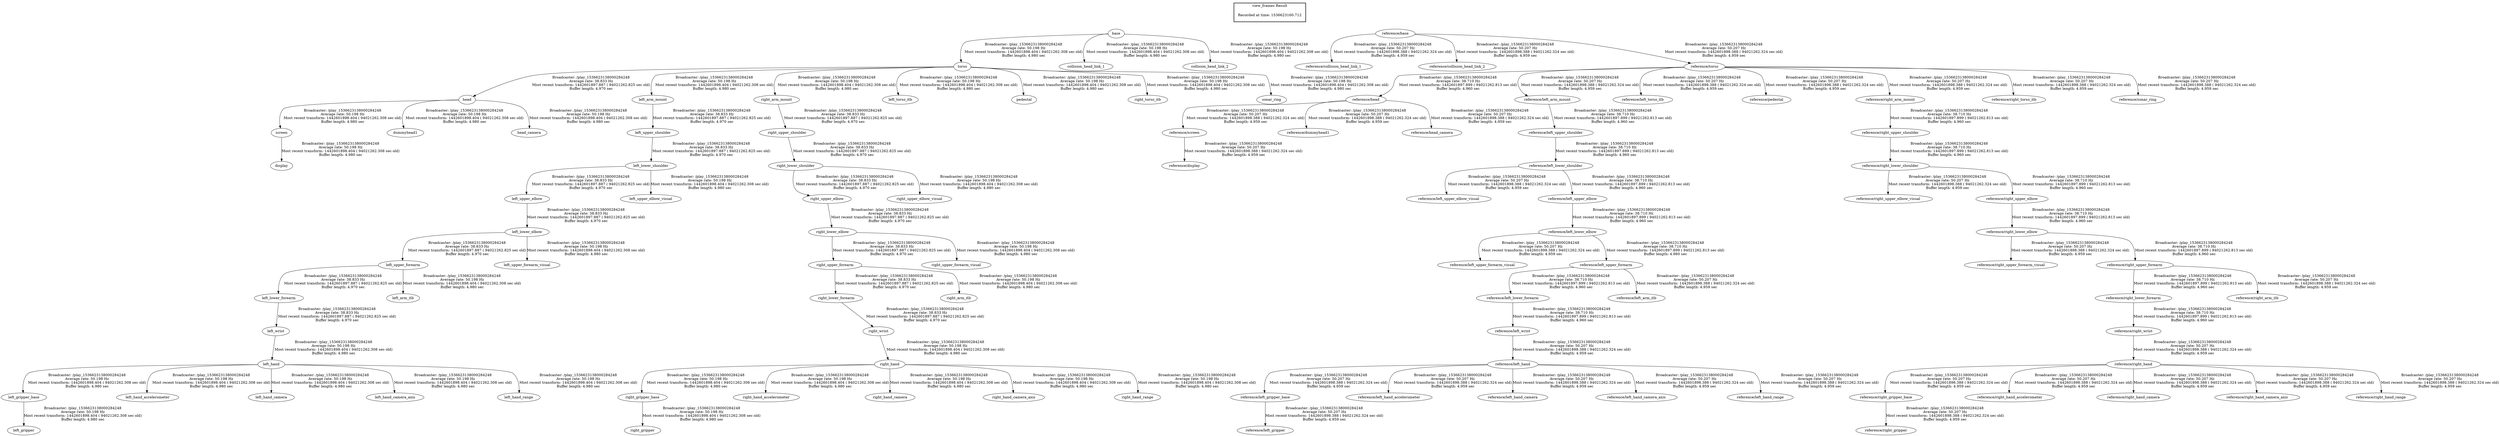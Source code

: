 digraph G {
"torso" -> "head"[label="Broadcaster: /play_1536623138000284248\nAverage rate: 38.833 Hz\nMost recent transform: 1442601897.887 ( 94021262.825 sec old)\nBuffer length: 4.970 sec\n"];
"base" -> "torso"[label="Broadcaster: /play_1536623138000284248\nAverage rate: 50.198 Hz\nMost recent transform: 1442601898.404 ( 94021262.308 sec old)\nBuffer length: 4.980 sec\n"];
"left_lower_shoulder" -> "left_upper_elbow"[label="Broadcaster: /play_1536623138000284248\nAverage rate: 38.833 Hz\nMost recent transform: 1442601897.887 ( 94021262.825 sec old)\nBuffer length: 4.970 sec\n"];
"left_upper_shoulder" -> "left_lower_shoulder"[label="Broadcaster: /play_1536623138000284248\nAverage rate: 38.833 Hz\nMost recent transform: 1442601897.887 ( 94021262.825 sec old)\nBuffer length: 4.970 sec\n"];
"left_upper_elbow" -> "left_lower_elbow"[label="Broadcaster: /play_1536623138000284248\nAverage rate: 38.833 Hz\nMost recent transform: 1442601897.887 ( 94021262.825 sec old)\nBuffer length: 4.970 sec\n"];
"left_arm_mount" -> "left_upper_shoulder"[label="Broadcaster: /play_1536623138000284248\nAverage rate: 38.833 Hz\nMost recent transform: 1442601897.887 ( 94021262.825 sec old)\nBuffer length: 4.970 sec\n"];
"torso" -> "left_arm_mount"[label="Broadcaster: /play_1536623138000284248\nAverage rate: 50.198 Hz\nMost recent transform: 1442601898.404 ( 94021262.308 sec old)\nBuffer length: 4.980 sec\n"];
"left_lower_elbow" -> "left_upper_forearm"[label="Broadcaster: /play_1536623138000284248\nAverage rate: 38.833 Hz\nMost recent transform: 1442601897.887 ( 94021262.825 sec old)\nBuffer length: 4.970 sec\n"];
"left_upper_forearm" -> "left_lower_forearm"[label="Broadcaster: /play_1536623138000284248\nAverage rate: 38.833 Hz\nMost recent transform: 1442601897.887 ( 94021262.825 sec old)\nBuffer length: 4.970 sec\n"];
"left_lower_forearm" -> "left_wrist"[label="Broadcaster: /play_1536623138000284248\nAverage rate: 38.833 Hz\nMost recent transform: 1442601897.887 ( 94021262.825 sec old)\nBuffer length: 4.970 sec\n"];
"right_lower_shoulder" -> "right_upper_elbow"[label="Broadcaster: /play_1536623138000284248\nAverage rate: 38.833 Hz\nMost recent transform: 1442601897.887 ( 94021262.825 sec old)\nBuffer length: 4.970 sec\n"];
"right_upper_shoulder" -> "right_lower_shoulder"[label="Broadcaster: /play_1536623138000284248\nAverage rate: 38.833 Hz\nMost recent transform: 1442601897.887 ( 94021262.825 sec old)\nBuffer length: 4.970 sec\n"];
"right_upper_elbow" -> "right_lower_elbow"[label="Broadcaster: /play_1536623138000284248\nAverage rate: 38.833 Hz\nMost recent transform: 1442601897.887 ( 94021262.825 sec old)\nBuffer length: 4.970 sec\n"];
"right_arm_mount" -> "right_upper_shoulder"[label="Broadcaster: /play_1536623138000284248\nAverage rate: 38.833 Hz\nMost recent transform: 1442601897.887 ( 94021262.825 sec old)\nBuffer length: 4.970 sec\n"];
"torso" -> "right_arm_mount"[label="Broadcaster: /play_1536623138000284248\nAverage rate: 50.198 Hz\nMost recent transform: 1442601898.404 ( 94021262.308 sec old)\nBuffer length: 4.980 sec\n"];
"right_lower_elbow" -> "right_upper_forearm"[label="Broadcaster: /play_1536623138000284248\nAverage rate: 38.833 Hz\nMost recent transform: 1442601897.887 ( 94021262.825 sec old)\nBuffer length: 4.970 sec\n"];
"right_upper_forearm" -> "right_lower_forearm"[label="Broadcaster: /play_1536623138000284248\nAverage rate: 38.833 Hz\nMost recent transform: 1442601897.887 ( 94021262.825 sec old)\nBuffer length: 4.970 sec\n"];
"right_lower_forearm" -> "right_wrist"[label="Broadcaster: /play_1536623138000284248\nAverage rate: 38.833 Hz\nMost recent transform: 1442601897.887 ( 94021262.825 sec old)\nBuffer length: 4.970 sec\n"];
"base" -> "collision_head_link_1"[label="Broadcaster: /play_1536623138000284248\nAverage rate: 50.198 Hz\nMost recent transform: 1442601898.404 ( 94021262.308 sec old)\nBuffer length: 4.980 sec\n"];
"base" -> "collision_head_link_2"[label="Broadcaster: /play_1536623138000284248\nAverage rate: 50.198 Hz\nMost recent transform: 1442601898.404 ( 94021262.308 sec old)\nBuffer length: 4.980 sec\n"];
"screen" -> "display"[label="Broadcaster: /play_1536623138000284248\nAverage rate: 50.198 Hz\nMost recent transform: 1442601898.404 ( 94021262.308 sec old)\nBuffer length: 4.980 sec\n"];
"head" -> "screen"[label="Broadcaster: /play_1536623138000284248\nAverage rate: 50.198 Hz\nMost recent transform: 1442601898.404 ( 94021262.308 sec old)\nBuffer length: 4.980 sec\n"];
"head" -> "dummyhead1"[label="Broadcaster: /play_1536623138000284248\nAverage rate: 50.198 Hz\nMost recent transform: 1442601898.404 ( 94021262.308 sec old)\nBuffer length: 4.980 sec\n"];
"head" -> "head_camera"[label="Broadcaster: /play_1536623138000284248\nAverage rate: 50.198 Hz\nMost recent transform: 1442601898.404 ( 94021262.308 sec old)\nBuffer length: 4.980 sec\n"];
"left_lower_shoulder" -> "left_upper_elbow_visual"[label="Broadcaster: /play_1536623138000284248\nAverage rate: 50.198 Hz\nMost recent transform: 1442601898.404 ( 94021262.308 sec old)\nBuffer length: 4.980 sec\n"];
"left_gripper_base" -> "left_gripper"[label="Broadcaster: /play_1536623138000284248\nAverage rate: 50.198 Hz\nMost recent transform: 1442601898.404 ( 94021262.308 sec old)\nBuffer length: 4.980 sec\n"];
"left_hand" -> "left_gripper_base"[label="Broadcaster: /play_1536623138000284248\nAverage rate: 50.198 Hz\nMost recent transform: 1442601898.404 ( 94021262.308 sec old)\nBuffer length: 4.980 sec\n"];
"left_wrist" -> "left_hand"[label="Broadcaster: /play_1536623138000284248\nAverage rate: 50.198 Hz\nMost recent transform: 1442601898.404 ( 94021262.308 sec old)\nBuffer length: 4.980 sec\n"];
"left_hand" -> "left_hand_accelerometer"[label="Broadcaster: /play_1536623138000284248\nAverage rate: 50.198 Hz\nMost recent transform: 1442601898.404 ( 94021262.308 sec old)\nBuffer length: 4.980 sec\n"];
"left_hand" -> "left_hand_camera"[label="Broadcaster: /play_1536623138000284248\nAverage rate: 50.198 Hz\nMost recent transform: 1442601898.404 ( 94021262.308 sec old)\nBuffer length: 4.980 sec\n"];
"left_hand" -> "left_hand_camera_axis"[label="Broadcaster: /play_1536623138000284248\nAverage rate: 50.198 Hz\nMost recent transform: 1442601898.404 ( 94021262.308 sec old)\nBuffer length: 4.980 sec\n"];
"left_hand" -> "left_hand_range"[label="Broadcaster: /play_1536623138000284248\nAverage rate: 50.198 Hz\nMost recent transform: 1442601898.404 ( 94021262.308 sec old)\nBuffer length: 4.980 sec\n"];
"torso" -> "left_torso_itb"[label="Broadcaster: /play_1536623138000284248\nAverage rate: 50.198 Hz\nMost recent transform: 1442601898.404 ( 94021262.308 sec old)\nBuffer length: 4.980 sec\n"];
"left_lower_elbow" -> "left_upper_forearm_visual"[label="Broadcaster: /play_1536623138000284248\nAverage rate: 50.198 Hz\nMost recent transform: 1442601898.404 ( 94021262.308 sec old)\nBuffer length: 4.980 sec\n"];
"left_upper_forearm" -> "left_arm_itb"[label="Broadcaster: /play_1536623138000284248\nAverage rate: 50.198 Hz\nMost recent transform: 1442601898.404 ( 94021262.308 sec old)\nBuffer length: 4.980 sec\n"];
"torso" -> "pedestal"[label="Broadcaster: /play_1536623138000284248\nAverage rate: 50.198 Hz\nMost recent transform: 1442601898.404 ( 94021262.308 sec old)\nBuffer length: 4.980 sec\n"];
"right_lower_shoulder" -> "right_upper_elbow_visual"[label="Broadcaster: /play_1536623138000284248\nAverage rate: 50.198 Hz\nMost recent transform: 1442601898.404 ( 94021262.308 sec old)\nBuffer length: 4.980 sec\n"];
"right_gripper_base" -> "right_gripper"[label="Broadcaster: /play_1536623138000284248\nAverage rate: 50.198 Hz\nMost recent transform: 1442601898.404 ( 94021262.308 sec old)\nBuffer length: 4.980 sec\n"];
"right_hand" -> "right_gripper_base"[label="Broadcaster: /play_1536623138000284248\nAverage rate: 50.198 Hz\nMost recent transform: 1442601898.404 ( 94021262.308 sec old)\nBuffer length: 4.980 sec\n"];
"right_wrist" -> "right_hand"[label="Broadcaster: /play_1536623138000284248\nAverage rate: 50.198 Hz\nMost recent transform: 1442601898.404 ( 94021262.308 sec old)\nBuffer length: 4.980 sec\n"];
"right_hand" -> "right_hand_accelerometer"[label="Broadcaster: /play_1536623138000284248\nAverage rate: 50.198 Hz\nMost recent transform: 1442601898.404 ( 94021262.308 sec old)\nBuffer length: 4.980 sec\n"];
"right_hand" -> "right_hand_camera"[label="Broadcaster: /play_1536623138000284248\nAverage rate: 50.198 Hz\nMost recent transform: 1442601898.404 ( 94021262.308 sec old)\nBuffer length: 4.980 sec\n"];
"right_hand" -> "right_hand_camera_axis"[label="Broadcaster: /play_1536623138000284248\nAverage rate: 50.198 Hz\nMost recent transform: 1442601898.404 ( 94021262.308 sec old)\nBuffer length: 4.980 sec\n"];
"right_hand" -> "right_hand_range"[label="Broadcaster: /play_1536623138000284248\nAverage rate: 50.198 Hz\nMost recent transform: 1442601898.404 ( 94021262.308 sec old)\nBuffer length: 4.980 sec\n"];
"torso" -> "right_torso_itb"[label="Broadcaster: /play_1536623138000284248\nAverage rate: 50.198 Hz\nMost recent transform: 1442601898.404 ( 94021262.308 sec old)\nBuffer length: 4.980 sec\n"];
"right_lower_elbow" -> "right_upper_forearm_visual"[label="Broadcaster: /play_1536623138000284248\nAverage rate: 50.198 Hz\nMost recent transform: 1442601898.404 ( 94021262.308 sec old)\nBuffer length: 4.980 sec\n"];
"right_upper_forearm" -> "right_arm_itb"[label="Broadcaster: /play_1536623138000284248\nAverage rate: 50.198 Hz\nMost recent transform: 1442601898.404 ( 94021262.308 sec old)\nBuffer length: 4.980 sec\n"];
"torso" -> "sonar_ring"[label="Broadcaster: /play_1536623138000284248\nAverage rate: 50.198 Hz\nMost recent transform: 1442601898.404 ( 94021262.308 sec old)\nBuffer length: 4.980 sec\n"];
"reference/base" -> "reference/collision_head_link_1"[label="Broadcaster: /play_1536623138000284248\nAverage rate: 50.207 Hz\nMost recent transform: 1442601898.388 ( 94021262.324 sec old)\nBuffer length: 4.959 sec\n"];
"reference/base" -> "reference/collision_head_link_2"[label="Broadcaster: /play_1536623138000284248\nAverage rate: 50.207 Hz\nMost recent transform: 1442601898.388 ( 94021262.324 sec old)\nBuffer length: 4.959 sec\n"];
"reference/screen" -> "reference/display"[label="Broadcaster: /play_1536623138000284248\nAverage rate: 50.207 Hz\nMost recent transform: 1442601898.388 ( 94021262.324 sec old)\nBuffer length: 4.959 sec\n"];
"reference/head" -> "reference/screen"[label="Broadcaster: /play_1536623138000284248\nAverage rate: 50.207 Hz\nMost recent transform: 1442601898.388 ( 94021262.324 sec old)\nBuffer length: 4.959 sec\n"];
"reference/head" -> "reference/dummyhead1"[label="Broadcaster: /play_1536623138000284248\nAverage rate: 50.207 Hz\nMost recent transform: 1442601898.388 ( 94021262.324 sec old)\nBuffer length: 4.959 sec\n"];
"reference/torso" -> "reference/head"[label="Broadcaster: /play_1536623138000284248\nAverage rate: 38.710 Hz\nMost recent transform: 1442601897.899 ( 94021262.813 sec old)\nBuffer length: 4.960 sec\n"];
"reference/head" -> "reference/head_camera"[label="Broadcaster: /play_1536623138000284248\nAverage rate: 50.207 Hz\nMost recent transform: 1442601898.388 ( 94021262.324 sec old)\nBuffer length: 4.959 sec\n"];
"reference/left_lower_shoulder" -> "reference/left_upper_elbow_visual"[label="Broadcaster: /play_1536623138000284248\nAverage rate: 50.207 Hz\nMost recent transform: 1442601898.388 ( 94021262.324 sec old)\nBuffer length: 4.959 sec\n"];
"reference/left_upper_shoulder" -> "reference/left_lower_shoulder"[label="Broadcaster: /play_1536623138000284248\nAverage rate: 38.710 Hz\nMost recent transform: 1442601897.899 ( 94021262.813 sec old)\nBuffer length: 4.960 sec\n"];
"reference/left_gripper_base" -> "reference/left_gripper"[label="Broadcaster: /play_1536623138000284248\nAverage rate: 50.207 Hz\nMost recent transform: 1442601898.388 ( 94021262.324 sec old)\nBuffer length: 4.959 sec\n"];
"reference/left_hand" -> "reference/left_gripper_base"[label="Broadcaster: /play_1536623138000284248\nAverage rate: 50.207 Hz\nMost recent transform: 1442601898.388 ( 94021262.324 sec old)\nBuffer length: 4.959 sec\n"];
"reference/left_wrist" -> "reference/left_hand"[label="Broadcaster: /play_1536623138000284248\nAverage rate: 50.207 Hz\nMost recent transform: 1442601898.388 ( 94021262.324 sec old)\nBuffer length: 4.959 sec\n"];
"reference/left_lower_forearm" -> "reference/left_wrist"[label="Broadcaster: /play_1536623138000284248\nAverage rate: 38.710 Hz\nMost recent transform: 1442601897.899 ( 94021262.813 sec old)\nBuffer length: 4.960 sec\n"];
"reference/left_hand" -> "reference/left_hand_accelerometer"[label="Broadcaster: /play_1536623138000284248\nAverage rate: 50.207 Hz\nMost recent transform: 1442601898.388 ( 94021262.324 sec old)\nBuffer length: 4.959 sec\n"];
"reference/left_hand" -> "reference/left_hand_camera"[label="Broadcaster: /play_1536623138000284248\nAverage rate: 50.207 Hz\nMost recent transform: 1442601898.388 ( 94021262.324 sec old)\nBuffer length: 4.959 sec\n"];
"reference/left_hand" -> "reference/left_hand_camera_axis"[label="Broadcaster: /play_1536623138000284248\nAverage rate: 50.207 Hz\nMost recent transform: 1442601898.388 ( 94021262.324 sec old)\nBuffer length: 4.959 sec\n"];
"reference/left_hand" -> "reference/left_hand_range"[label="Broadcaster: /play_1536623138000284248\nAverage rate: 50.207 Hz\nMost recent transform: 1442601898.388 ( 94021262.324 sec old)\nBuffer length: 4.959 sec\n"];
"reference/torso" -> "reference/left_arm_mount"[label="Broadcaster: /play_1536623138000284248\nAverage rate: 50.207 Hz\nMost recent transform: 1442601898.388 ( 94021262.324 sec old)\nBuffer length: 4.959 sec\n"];
"reference/base" -> "reference/torso"[label="Broadcaster: /play_1536623138000284248\nAverage rate: 50.207 Hz\nMost recent transform: 1442601898.388 ( 94021262.324 sec old)\nBuffer length: 4.959 sec\n"];
"reference/torso" -> "reference/left_torso_itb"[label="Broadcaster: /play_1536623138000284248\nAverage rate: 50.207 Hz\nMost recent transform: 1442601898.388 ( 94021262.324 sec old)\nBuffer length: 4.959 sec\n"];
"reference/left_lower_elbow" -> "reference/left_upper_forearm_visual"[label="Broadcaster: /play_1536623138000284248\nAverage rate: 50.207 Hz\nMost recent transform: 1442601898.388 ( 94021262.324 sec old)\nBuffer length: 4.959 sec\n"];
"reference/left_upper_elbow" -> "reference/left_lower_elbow"[label="Broadcaster: /play_1536623138000284248\nAverage rate: 38.710 Hz\nMost recent transform: 1442601897.899 ( 94021262.813 sec old)\nBuffer length: 4.960 sec\n"];
"reference/left_upper_forearm" -> "reference/left_arm_itb"[label="Broadcaster: /play_1536623138000284248\nAverage rate: 50.207 Hz\nMost recent transform: 1442601898.388 ( 94021262.324 sec old)\nBuffer length: 4.959 sec\n"];
"reference/left_lower_elbow" -> "reference/left_upper_forearm"[label="Broadcaster: /play_1536623138000284248\nAverage rate: 38.710 Hz\nMost recent transform: 1442601897.899 ( 94021262.813 sec old)\nBuffer length: 4.960 sec\n"];
"reference/torso" -> "reference/pedestal"[label="Broadcaster: /play_1536623138000284248\nAverage rate: 50.207 Hz\nMost recent transform: 1442601898.388 ( 94021262.324 sec old)\nBuffer length: 4.959 sec\n"];
"reference/right_lower_shoulder" -> "reference/right_upper_elbow_visual"[label="Broadcaster: /play_1536623138000284248\nAverage rate: 50.207 Hz\nMost recent transform: 1442601898.388 ( 94021262.324 sec old)\nBuffer length: 4.959 sec\n"];
"reference/right_upper_shoulder" -> "reference/right_lower_shoulder"[label="Broadcaster: /play_1536623138000284248\nAverage rate: 38.710 Hz\nMost recent transform: 1442601897.899 ( 94021262.813 sec old)\nBuffer length: 4.960 sec\n"];
"reference/right_gripper_base" -> "reference/right_gripper"[label="Broadcaster: /play_1536623138000284248\nAverage rate: 50.207 Hz\nMost recent transform: 1442601898.388 ( 94021262.324 sec old)\nBuffer length: 4.959 sec\n"];
"reference/right_hand" -> "reference/right_gripper_base"[label="Broadcaster: /play_1536623138000284248\nAverage rate: 50.207 Hz\nMost recent transform: 1442601898.388 ( 94021262.324 sec old)\nBuffer length: 4.959 sec\n"];
"reference/right_wrist" -> "reference/right_hand"[label="Broadcaster: /play_1536623138000284248\nAverage rate: 50.207 Hz\nMost recent transform: 1442601898.388 ( 94021262.324 sec old)\nBuffer length: 4.959 sec\n"];
"reference/right_lower_forearm" -> "reference/right_wrist"[label="Broadcaster: /play_1536623138000284248\nAverage rate: 38.710 Hz\nMost recent transform: 1442601897.899 ( 94021262.813 sec old)\nBuffer length: 4.960 sec\n"];
"reference/right_hand" -> "reference/right_hand_accelerometer"[label="Broadcaster: /play_1536623138000284248\nAverage rate: 50.207 Hz\nMost recent transform: 1442601898.388 ( 94021262.324 sec old)\nBuffer length: 4.959 sec\n"];
"reference/right_hand" -> "reference/right_hand_camera"[label="Broadcaster: /play_1536623138000284248\nAverage rate: 50.207 Hz\nMost recent transform: 1442601898.388 ( 94021262.324 sec old)\nBuffer length: 4.959 sec\n"];
"reference/right_hand" -> "reference/right_hand_camera_axis"[label="Broadcaster: /play_1536623138000284248\nAverage rate: 50.207 Hz\nMost recent transform: 1442601898.388 ( 94021262.324 sec old)\nBuffer length: 4.959 sec\n"];
"reference/right_hand" -> "reference/right_hand_range"[label="Broadcaster: /play_1536623138000284248\nAverage rate: 50.207 Hz\nMost recent transform: 1442601898.388 ( 94021262.324 sec old)\nBuffer length: 4.959 sec\n"];
"reference/torso" -> "reference/right_arm_mount"[label="Broadcaster: /play_1536623138000284248\nAverage rate: 50.207 Hz\nMost recent transform: 1442601898.388 ( 94021262.324 sec old)\nBuffer length: 4.959 sec\n"];
"reference/torso" -> "reference/right_torso_itb"[label="Broadcaster: /play_1536623138000284248\nAverage rate: 50.207 Hz\nMost recent transform: 1442601898.388 ( 94021262.324 sec old)\nBuffer length: 4.959 sec\n"];
"reference/right_lower_elbow" -> "reference/right_upper_forearm_visual"[label="Broadcaster: /play_1536623138000284248\nAverage rate: 50.207 Hz\nMost recent transform: 1442601898.388 ( 94021262.324 sec old)\nBuffer length: 4.959 sec\n"];
"reference/right_upper_elbow" -> "reference/right_lower_elbow"[label="Broadcaster: /play_1536623138000284248\nAverage rate: 38.710 Hz\nMost recent transform: 1442601897.899 ( 94021262.813 sec old)\nBuffer length: 4.960 sec\n"];
"reference/right_upper_forearm" -> "reference/right_arm_itb"[label="Broadcaster: /play_1536623138000284248\nAverage rate: 50.207 Hz\nMost recent transform: 1442601898.388 ( 94021262.324 sec old)\nBuffer length: 4.959 sec\n"];
"reference/right_lower_elbow" -> "reference/right_upper_forearm"[label="Broadcaster: /play_1536623138000284248\nAverage rate: 38.710 Hz\nMost recent transform: 1442601897.899 ( 94021262.813 sec old)\nBuffer length: 4.960 sec\n"];
"reference/torso" -> "reference/sonar_ring"[label="Broadcaster: /play_1536623138000284248\nAverage rate: 50.207 Hz\nMost recent transform: 1442601898.388 ( 94021262.324 sec old)\nBuffer length: 4.959 sec\n"];
"reference/left_lower_shoulder" -> "reference/left_upper_elbow"[label="Broadcaster: /play_1536623138000284248\nAverage rate: 38.710 Hz\nMost recent transform: 1442601897.899 ( 94021262.813 sec old)\nBuffer length: 4.960 sec\n"];
"reference/left_arm_mount" -> "reference/left_upper_shoulder"[label="Broadcaster: /play_1536623138000284248\nAverage rate: 38.710 Hz\nMost recent transform: 1442601897.899 ( 94021262.813 sec old)\nBuffer length: 4.960 sec\n"];
"reference/left_upper_forearm" -> "reference/left_lower_forearm"[label="Broadcaster: /play_1536623138000284248\nAverage rate: 38.710 Hz\nMost recent transform: 1442601897.899 ( 94021262.813 sec old)\nBuffer length: 4.960 sec\n"];
"reference/right_lower_shoulder" -> "reference/right_upper_elbow"[label="Broadcaster: /play_1536623138000284248\nAverage rate: 38.710 Hz\nMost recent transform: 1442601897.899 ( 94021262.813 sec old)\nBuffer length: 4.960 sec\n"];
"reference/right_arm_mount" -> "reference/right_upper_shoulder"[label="Broadcaster: /play_1536623138000284248\nAverage rate: 38.710 Hz\nMost recent transform: 1442601897.899 ( 94021262.813 sec old)\nBuffer length: 4.960 sec\n"];
"reference/right_upper_forearm" -> "reference/right_lower_forearm"[label="Broadcaster: /play_1536623138000284248\nAverage rate: 38.710 Hz\nMost recent transform: 1442601897.899 ( 94021262.813 sec old)\nBuffer length: 4.960 sec\n"];
edge [style=invis];
 subgraph cluster_legend { style=bold; color=black; label ="view_frames Result";
"Recorded at time: 1536623160.712"[ shape=plaintext ] ;
 }->"base";
edge [style=invis];
 subgraph cluster_legend { style=bold; color=black; label ="view_frames Result";
"Recorded at time: 1536623160.712"[ shape=plaintext ] ;
 }->"reference/base";
}
